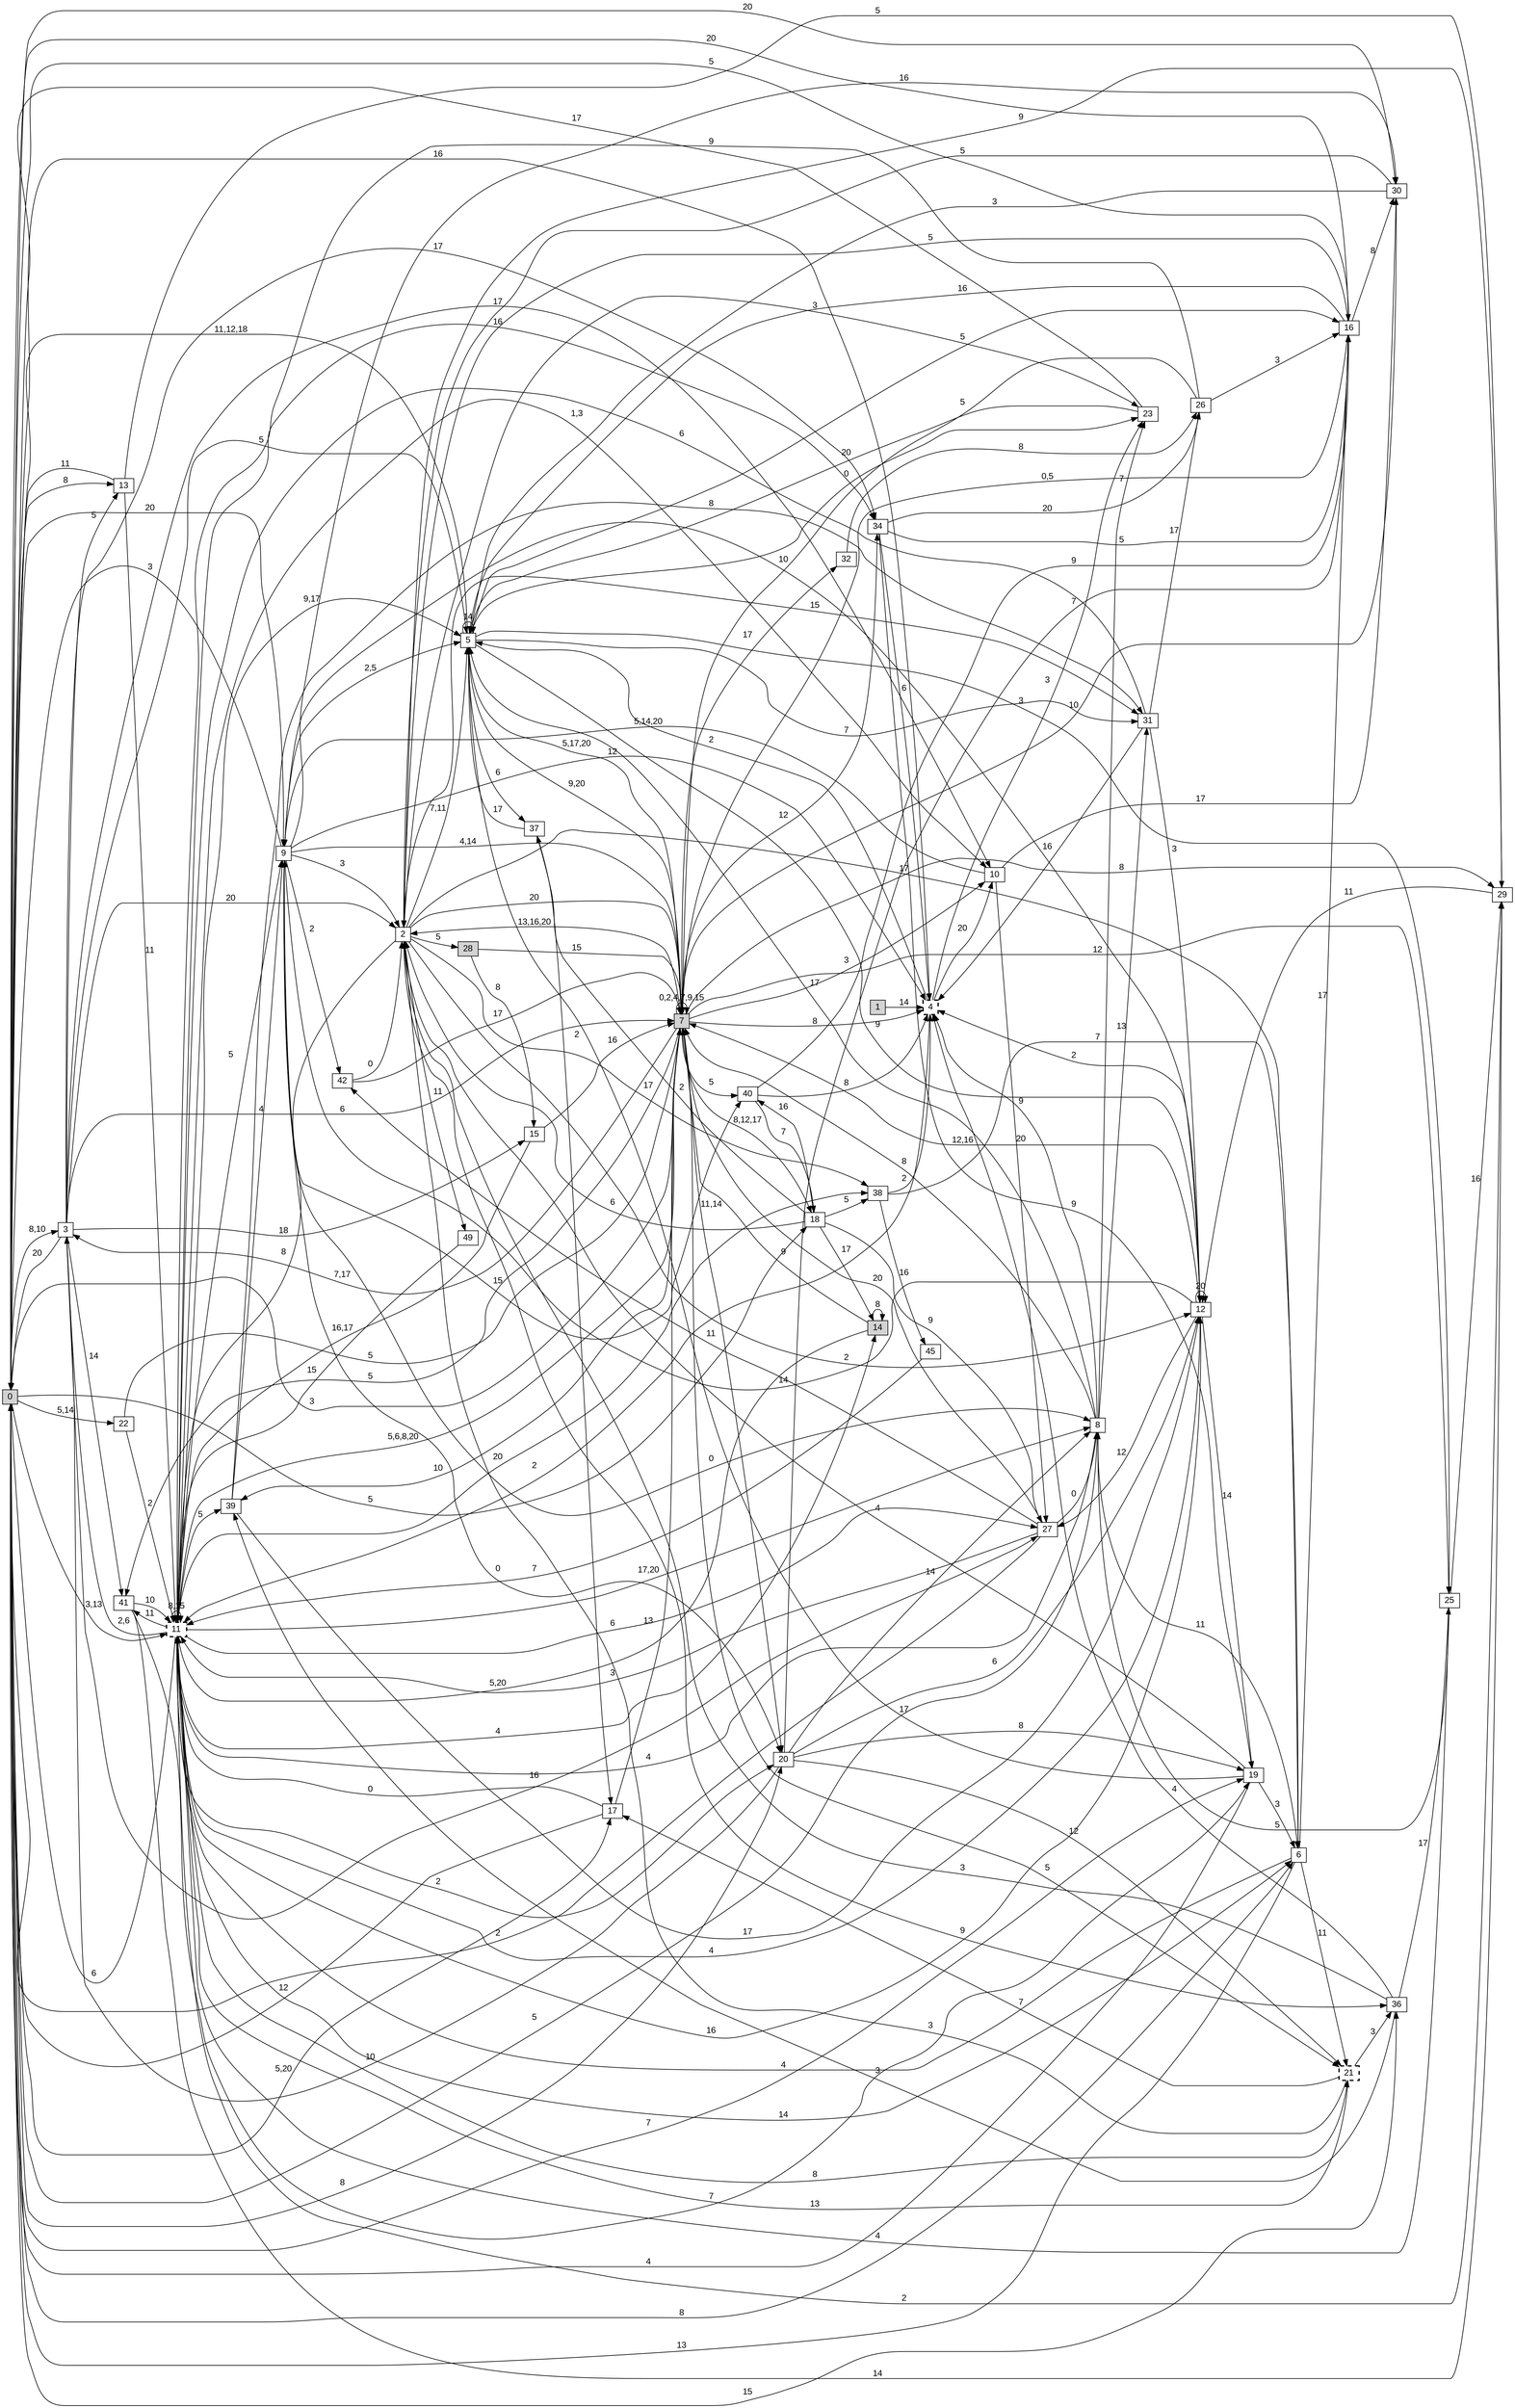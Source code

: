 digraph "NDFA" {
  rankdir=LR
  node [shape=box width=0.1 height=0.1 fontname=Arial]
  edge [fontname=Arial]
/* Estados */
 s0 [label="0" style="filled"] /* I:1 F:0 D:0 */
 s1 [label="1" style="filled"] /* I:1 F:0 D:0 */
 s2 [label="2" ] /* I:0 F:0 D:0 */
 s3 [label="3" ] /* I:0 F:0 D:0 */
 s4 [label="4" style="bold,dashed"] /* I:0 F:1 D:0 */
 s5 [label="5" ] /* I:0 F:0 D:0 */
 s6 [label="6" ] /* I:0 F:0 D:0 */
 s7 [label="7" style="filled"] /* I:1 F:0 D:0 */
 s8 [label="8" ] /* I:0 F:0 D:0 */
 s9 [label="9" ] /* I:0 F:0 D:0 */
 s10 [label="10" ] /* I:0 F:0 D:0 */
 s11 [label="11" style="bold,dashed"] /* I:0 F:1 D:0 */
 s12 [label="12" ] /* I:0 F:0 D:0 */
 s13 [label="13" ] /* I:0 F:0 D:0 */
 s14 [label="14" style="filled"] /* I:1 F:0 D:0 */
 s15 [label="15" ] /* I:0 F:0 D:0 */
 s16 [label="16" ] /* I:0 F:0 D:0 */
 s17 [label="17" ] /* I:0 F:0 D:0 */
 s18 [label="18" ] /* I:0 F:0 D:0 */
 s19 [label="19" ] /* I:0 F:0 D:0 */
 s20 [label="20" ] /* I:0 F:0 D:0 */
 s21 [label="21" style="bold,dashed"] /* I:0 F:1 D:0 */
 s22 [label="22" ] /* I:0 F:0 D:0 */
 s23 [label="23" ] /* I:0 F:0 D:0 */
 s25 [label="25" ] /* I:0 F:0 D:0 */
 s26 [label="26" ] /* I:0 F:0 D:0 */
 s27 [label="27" ] /* I:0 F:0 D:0 */
 s28 [label="28" style="filled"] /* I:1 F:0 D:0 */
 s29 [label="29" ] /* I:0 F:0 D:0 */
 s30 [label="30" ] /* I:0 F:0 D:0 */
 s31 [label="31" ] /* I:0 F:0 D:0 */
 s32 [label="32" ] /* I:0 F:0 D:0 */
 s34 [label="34" ] /* I:0 F:0 D:0 */
 s36 [label="36" ] /* I:0 F:0 D:0 */
 s37 [label="37" ] /* I:0 F:0 D:0 */
 s38 [label="38" ] /* I:0 F:0 D:0 */
 s39 [label="39" ] /* I:0 F:0 D:0 */
 s40 [label="40" ] /* I:0 F:0 D:0 */
 s41 [label="41" ] /* I:0 F:0 D:0 */
 s42 [label="42" ] /* I:0 F:0 D:0 */
 s45 [label="45" ] /* I:0 F:0 D:0 */
 s49 [label="49" ] /* I:0 F:0 D:0 */
/* Transiciones */
  s0 -> s3 [label="8,10"]
  s0 -> s4 [label="16"]
  s0 -> s6 [label="8"]
  s0 -> s7 [label="3"]
  s0 -> s9 [label="20"]
  s0 -> s11 [label="3,13"]
  s0 -> s13 [label="8"]
  s0 -> s16 [label="20"]
  s0 -> s17 [label="5,20"]
  s0 -> s18 [label="5"]
  s0 -> s19 [label="7"]
  s0 -> s20 [label="8"]
  s0 -> s22 [label="5,14"]
  s0 -> s30 [label="20"]
  s0 -> s36 [label="15"]
  s1 -> s4 [label="14"]
  s2 -> s5 [label="7,11"]
  s2 -> s6 [label="17"]
  s2 -> s7 [label="20"]
  s2 -> s11 [label="8"]
  s2 -> s12 [label="2"]
  s2 -> s23 [label="3"]
  s2 -> s28 [label="5"]
  s2 -> s31 [label="15"]
  s2 -> s36 [label="9"]
  s2 -> s38 [label="17"]
  s2 -> s49 [label="11"]
  s3 -> s0 [label="20"]
  s3 -> s2 [label="20"]
  s3 -> s5 [label="5"]
  s3 -> s7 [label="6"]
  s3 -> s10 [label="17"]
  s3 -> s13 [label="5"]
  s3 -> s15 [label="18"]
  s3 -> s27 [label="16"]
  s3 -> s34 [label="17"]
  s3 -> s41 [label="14"]
  s4 -> s5 [label="2"]
  s4 -> s10 [label="20"]
  s4 -> s11 [label="2"]
  s4 -> s23 [label="3"]
  s5 -> s0 [label="11,12,18"]
  s5 -> s5 [label="14"]
  s5 -> s7 [label="5,17,20"]
  s5 -> s12 [label="9"]
  s5 -> s16 [label="5"]
  s5 -> s23 [label="0"]
  s5 -> s25 [label="3"]
  s5 -> s31 [label="7"]
  s5 -> s37 [label="6"]
  s6 -> s0 [label="13"]
  s6 -> s11 [label="4"]
  s6 -> s16 [label="17"]
  s6 -> s21 [label="11"]
  s7 -> s2 [label="13,16,20"]
  s7 -> s3 [label="7,17"]
  s7 -> s4 [label="8"]
  s7 -> s5 [label="9,20"]
  s7 -> s7 [label="0,2,4,7,9,15"]
  s7 -> s10 [label="3"]
  s7 -> s11 [label="5,6,8,20"]
  s7 -> s18 [label="8,12,17"]
  s7 -> s20 [label="11,14"]
  s7 -> s21 [label="5"]
  s7 -> s25 [label="12"]
  s7 -> s29 [label="8"]
  s7 -> s32 [label="17"]
  s7 -> s34 [label="12"]
  s7 -> s39 [label="10"]
  s7 -> s40 [label="5"]
  s7 -> s41 [label="5"]
  s8 -> s0 [label="5"]
  s8 -> s4 [label="9"]
  s8 -> s5 [label="17"]
  s8 -> s6 [label="11"]
  s8 -> s7 [label="8"]
  s8 -> s11 [label="4"]
  s8 -> s23 [label="7"]
  s8 -> s31 [label="13"]
  s9 -> s0 [label="3"]
  s9 -> s2 [label="3"]
  s9 -> s4 [label="12"]
  s9 -> s5 [label="2,5"]
  s9 -> s7 [label="4,14"]
  s9 -> s8 [label="0"]
  s9 -> s12 [label="10"]
  s9 -> s20 [label="0"]
  s9 -> s30 [label="16"]
  s9 -> s40 [label="15"]
  s9 -> s42 [label="2"]
  s10 -> s9 [label="5,14,20"]
  s10 -> s27 [label="20"]
  s10 -> s30 [label="17"]
  s11 -> s0 [label="6"]
  s11 -> s3 [label="2,6"]
  s11 -> s5 [label="9,17"]
  s11 -> s6 [label="14"]
  s11 -> s8 [label="17,20"]
  s11 -> s9 [label="5"]
  s11 -> s10 [label="1,3"]
  s11 -> s11 [label="8,15"]
  s11 -> s12 [label="4"]
  s11 -> s14 [label="4"]
  s11 -> s20 [label="2"]
  s11 -> s21 [label="8"]
  s11 -> s27 [label="6"]
  s11 -> s34 [label="16"]
  s11 -> s38 [label="20"]
  s11 -> s39 [label="5"]
  s11 -> s41 [label="11"]
  s12 -> s4 [label="2"]
  s12 -> s7 [label="12,16"]
  s12 -> s9 [label="14"]
  s12 -> s11 [label="16"]
  s12 -> s12 [label="20"]
  s12 -> s19 [label="14"]
  s12 -> s27 [label="12"]
  s13 -> s0 [label="11"]
  s13 -> s11 [label="11"]
  s13 -> s29 [label="5"]
  s14 -> s7 [label="9"]
  s14 -> s11 [label="5,20"]
  s14 -> s14 [label="8"]
  s15 -> s7 [label="16"]
  s15 -> s11 [label="16,17"]
  s16 -> s0 [label="5"]
  s16 -> s2 [label="5"]
  s16 -> s5 [label="16"]
  s16 -> s7 [label="0,5"]
  s16 -> s30 [label="8"]
  s17 -> s0 [label="12"]
  s17 -> s7 [label="13"]
  s17 -> s11 [label="0"]
  s18 -> s2 [label="6"]
  s18 -> s14 [label="17"]
  s18 -> s27 [label="9"]
  s18 -> s37 [label="2"]
  s18 -> s38 [label="5"]
  s18 -> s40 [label="16"]
  s19 -> s0 [label="4"]
  s19 -> s2 [label="4"]
  s19 -> s5 [label="17"]
  s19 -> s6 [label="3"]
  s20 -> s3 [label="10"]
  s20 -> s8 [label="14"]
  s20 -> s12 [label="6"]
  s20 -> s16 [label="7"]
  s20 -> s19 [label="8"]
  s20 -> s21 [label="12"]
  s21 -> s2 [label="3"]
  s21 -> s11 [label="13"]
  s21 -> s17 [label="7"]
  s21 -> s36 [label="3"]
  s22 -> s7 [label="5"]
  s22 -> s11 [label="2"]
  s23 -> s0 [label="17"]
  s23 -> s5 [label="20"]
  s25 -> s8 [label="5"]
  s25 -> s11 [label="4"]
  s25 -> s29 [label="16"]
  s26 -> s7 [label="5"]
  s26 -> s11 [label="9"]
  s26 -> s16 [label="3"]
  s27 -> s0 [label="2"]
  s27 -> s7 [label="20"]
  s27 -> s8 [label="0"]
  s27 -> s11 [label="3"]
  s27 -> s42 [label="11"]
  s28 -> s7 [label="15"]
  s28 -> s15 [label="8"]
  s29 -> s2 [label="9"]
  s29 -> s11 [label="2"]
  s29 -> s12 [label="11"]
  s30 -> s2 [label="5"]
  s30 -> s5 [label="3"]
  s30 -> s7 [label="10"]
  s31 -> s4 [label="16"]
  s31 -> s11 [label="6"]
  s31 -> s12 [label="3"]
  s31 -> s26 [label="17"]
  s32 -> s26 [label="8"]
  s34 -> s4 [label="6"]
  s34 -> s16 [label="5"]
  s34 -> s19 [label="9"]
  s34 -> s26 [label="20"]
  s36 -> s2 [label="3"]
  s36 -> s4 [label="4"]
  s36 -> s25 [label="17"]
  s36 -> s39 [label="3"]
  s37 -> s5 [label="17"]
  s37 -> s17 [label="2"]
  s38 -> s4 [label="2"]
  s38 -> s6 [label="7"]
  s38 -> s45 [label="16"]
  s39 -> s9 [label="4"]
  s39 -> s12 [label="17"]
  s39 -> s31 [label="8"]
  s40 -> s4 [label="8"]
  s40 -> s16 [label="9"]
  s40 -> s18 [label="7"]
  s41 -> s11 [label="10"]
  s41 -> s19 [label="7"]
  s41 -> s29 [label="14"]
  s42 -> s2 [label="0"]
  s42 -> s7 [label="17"]
  s45 -> s11 [label="7"]
  s49 -> s11 [label="15"]
}
